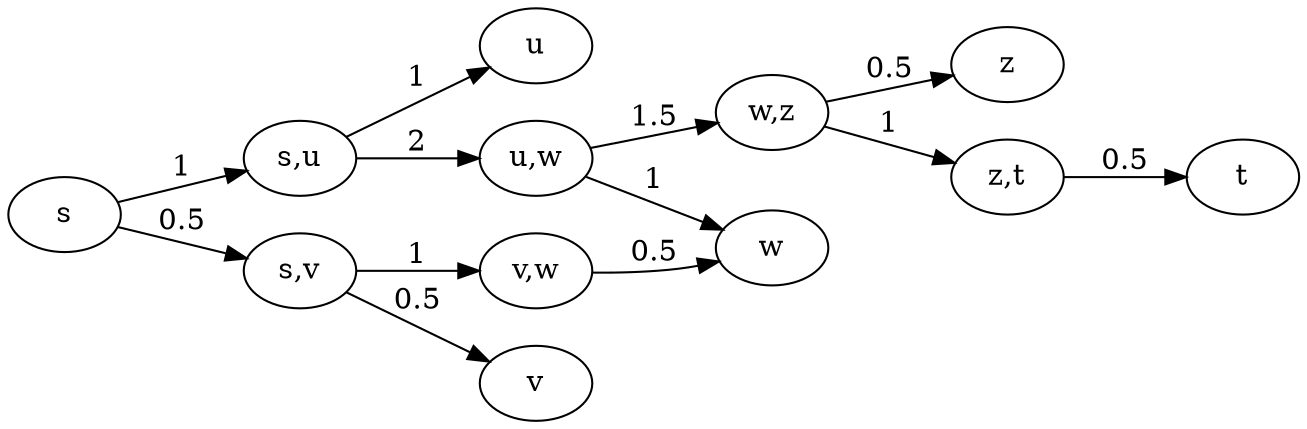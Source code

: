 digraph G {
	rankdir = LR
	s -> <s,u> [label=1];
	s -> <s,v> [label=0.5];
	<s,u> -> u [label=1];
	<v,w> -> w [label=0.5];
	<u,w> -> w [label=1];
	<w,z> -> z [label=0.5];
	<z,t> -> t [label=0.5];
	<s,u> -> <u,w> [label=2];
	<s,v> -> <v,w> [label=1];
	<s,v> -> v [label=0.5];
	<u,w> -> <w,z> [label=1.5];
	<w,z> -> <z,t> [label=1];
}
